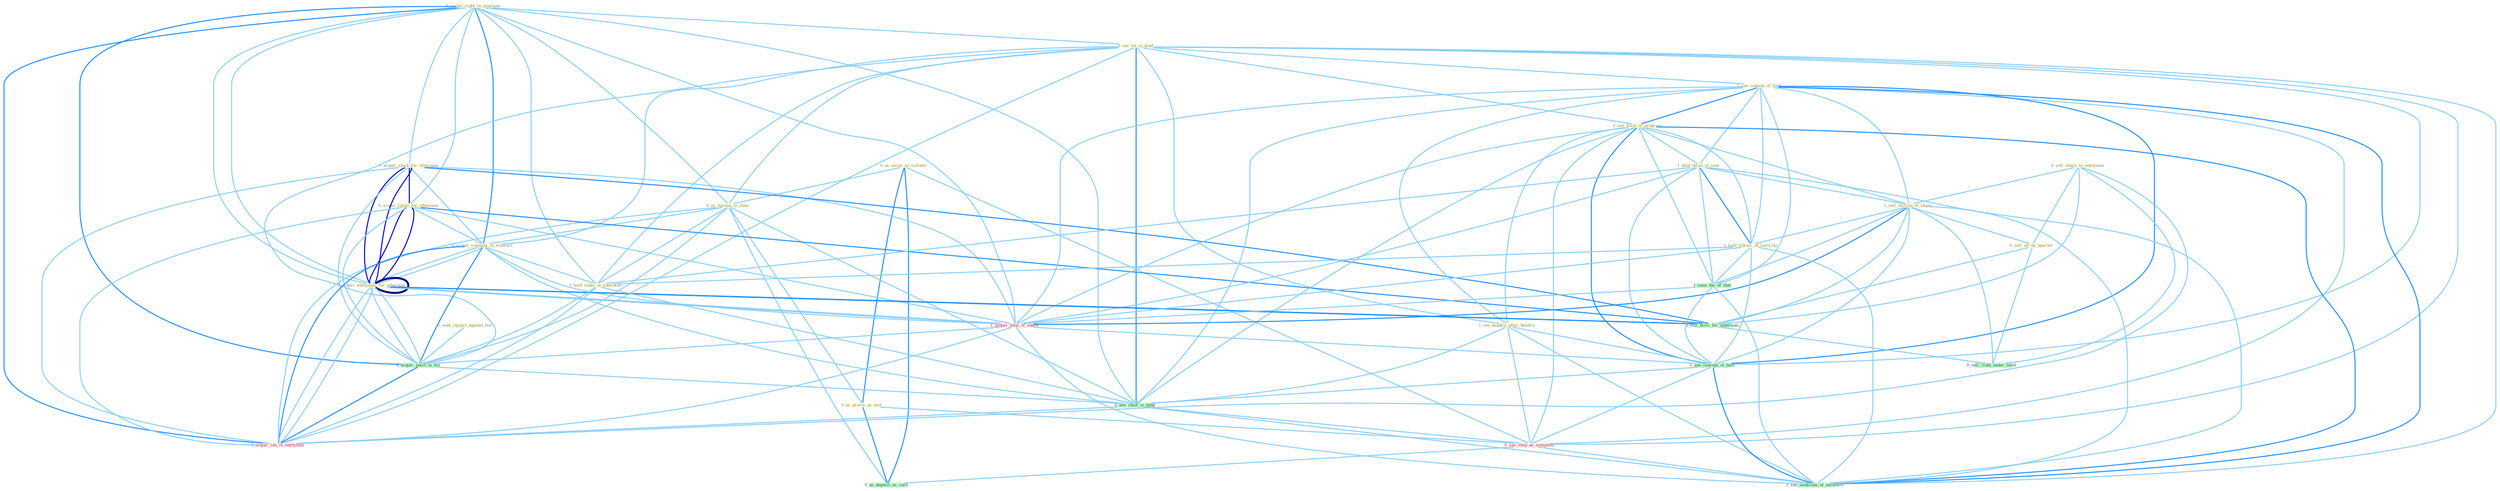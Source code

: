 Graph G{ 
    node
    [shape=polygon,style=filled,width=.5,height=.06,color="#BDFCC9",fixedsize=true,fontsize=4,
    fontcolor="#2f4f4f"];
    {node
    [color="#ffffe0", fontcolor="#8b7d6b"] "0_acquir_right_in_yearnum " "0_see_lot_in_kind " "0_us_secur_as_collater " "0_us_bureau_in_state " "0_us_provis_as_test " "0_acquir_stock_for_othernum " "0_seek_injunct_against_bid " "0_acquir_retail_for_othernum " "1_see_content_of_field " "0_acquir_compani_in_transact " "1_see_flock_of_program " "0_sell_share_to_entitynam " "1_hold_three_of_seat " "0_acquir_entitynam_for_othernum " "1_sell_million_of_share " "1_hold_librari_of_cartridg " "1_hold_stake_in_subsidiari " "1_see_headlin_after_headlin " "0_sell_all_by_quarter "}
{node [color="#fff0f5", fontcolor="#b22222"] "1_acquir_total_of_share " "0_see_shop_as_symptom " "1_acquir_lab_in_entitynam "}
edge [color="#B0E2FF"];

	"0_acquir_right_in_yearnum " -- "0_see_lot_in_kind " [w="1", color="#87cefa" ];
	"0_acquir_right_in_yearnum " -- "0_us_bureau_in_state " [w="1", color="#87cefa" ];
	"0_acquir_right_in_yearnum " -- "0_acquir_stock_for_othernum " [w="1", color="#87cefa" ];
	"0_acquir_right_in_yearnum " -- "0_acquir_retail_for_othernum " [w="1", color="#87cefa" ];
	"0_acquir_right_in_yearnum " -- "0_acquir_compani_in_transact " [w="2", color="#1e90ff" , len=0.8];
	"0_acquir_right_in_yearnum " -- "0_acquir_entitynam_for_othernum " [w="1", color="#87cefa" ];
	"0_acquir_right_in_yearnum " -- "1_hold_stake_in_subsidiari " [w="1", color="#87cefa" ];
	"0_acquir_right_in_yearnum " -- "0_acquir_entitynam_for_othernum " [w="1", color="#87cefa" ];
	"0_acquir_right_in_yearnum " -- "1_acquir_total_of_share " [w="1", color="#87cefa" ];
	"0_acquir_right_in_yearnum " -- "0_acquir_posit_in_bid " [w="2", color="#1e90ff" , len=0.8];
	"0_acquir_right_in_yearnum " -- "0_see_chief_in_futur " [w="1", color="#87cefa" ];
	"0_acquir_right_in_yearnum " -- "1_acquir_lab_in_entitynam " [w="2", color="#1e90ff" , len=0.8];
	"0_see_lot_in_kind " -- "0_us_bureau_in_state " [w="1", color="#87cefa" ];
	"0_see_lot_in_kind " -- "1_see_content_of_field " [w="1", color="#87cefa" ];
	"0_see_lot_in_kind " -- "0_acquir_compani_in_transact " [w="1", color="#87cefa" ];
	"0_see_lot_in_kind " -- "1_see_flock_of_program " [w="1", color="#87cefa" ];
	"0_see_lot_in_kind " -- "1_hold_stake_in_subsidiari " [w="1", color="#87cefa" ];
	"0_see_lot_in_kind " -- "1_see_headlin_after_headlin " [w="1", color="#87cefa" ];
	"0_see_lot_in_kind " -- "0_acquir_posit_in_bid " [w="1", color="#87cefa" ];
	"0_see_lot_in_kind " -- "1_see_concept_of_both " [w="1", color="#87cefa" ];
	"0_see_lot_in_kind " -- "0_see_chief_in_futur " [w="2", color="#1e90ff" , len=0.8];
	"0_see_lot_in_kind " -- "0_see_shop_as_symptom " [w="1", color="#87cefa" ];
	"0_see_lot_in_kind " -- "1_acquir_lab_in_entitynam " [w="1", color="#87cefa" ];
	"0_see_lot_in_kind " -- "1_see_modicum_of_normalci " [w="1", color="#87cefa" ];
	"0_us_secur_as_collater " -- "0_us_bureau_in_state " [w="1", color="#87cefa" ];
	"0_us_secur_as_collater " -- "0_us_provis_as_test " [w="2", color="#1e90ff" , len=0.8];
	"0_us_secur_as_collater " -- "0_see_shop_as_symptom " [w="1", color="#87cefa" ];
	"0_us_secur_as_collater " -- "0_us_deposit_as_cach " [w="2", color="#1e90ff" , len=0.8];
	"0_us_bureau_in_state " -- "0_us_provis_as_test " [w="1", color="#87cefa" ];
	"0_us_bureau_in_state " -- "0_acquir_compani_in_transact " [w="1", color="#87cefa" ];
	"0_us_bureau_in_state " -- "1_hold_stake_in_subsidiari " [w="1", color="#87cefa" ];
	"0_us_bureau_in_state " -- "0_acquir_posit_in_bid " [w="1", color="#87cefa" ];
	"0_us_bureau_in_state " -- "0_see_chief_in_futur " [w="1", color="#87cefa" ];
	"0_us_bureau_in_state " -- "1_acquir_lab_in_entitynam " [w="1", color="#87cefa" ];
	"0_us_bureau_in_state " -- "0_us_deposit_as_cach " [w="1", color="#87cefa" ];
	"0_us_provis_as_test " -- "0_see_shop_as_symptom " [w="1", color="#87cefa" ];
	"0_us_provis_as_test " -- "0_us_deposit_as_cach " [w="2", color="#1e90ff" , len=0.8];
	"0_acquir_stock_for_othernum " -- "0_acquir_retail_for_othernum " [w="3", color="#0000cd" , len=0.6];
	"0_acquir_stock_for_othernum " -- "0_acquir_compani_in_transact " [w="1", color="#87cefa" ];
	"0_acquir_stock_for_othernum " -- "0_acquir_entitynam_for_othernum " [w="3", color="#0000cd" , len=0.6];
	"0_acquir_stock_for_othernum " -- "0_acquir_entitynam_for_othernum " [w="3", color="#0000cd" , len=0.6];
	"0_acquir_stock_for_othernum " -- "0_sell_divis_for_othernum " [w="2", color="#1e90ff" , len=0.8];
	"0_acquir_stock_for_othernum " -- "1_acquir_total_of_share " [w="1", color="#87cefa" ];
	"0_acquir_stock_for_othernum " -- "0_acquir_posit_in_bid " [w="1", color="#87cefa" ];
	"0_acquir_stock_for_othernum " -- "1_acquir_lab_in_entitynam " [w="1", color="#87cefa" ];
	"0_seek_injunct_against_bid " -- "0_acquir_posit_in_bid " [w="1", color="#87cefa" ];
	"0_acquir_retail_for_othernum " -- "0_acquir_compani_in_transact " [w="1", color="#87cefa" ];
	"0_acquir_retail_for_othernum " -- "0_acquir_entitynam_for_othernum " [w="3", color="#0000cd" , len=0.6];
	"0_acquir_retail_for_othernum " -- "0_acquir_entitynam_for_othernum " [w="3", color="#0000cd" , len=0.6];
	"0_acquir_retail_for_othernum " -- "0_sell_divis_for_othernum " [w="2", color="#1e90ff" , len=0.8];
	"0_acquir_retail_for_othernum " -- "1_acquir_total_of_share " [w="1", color="#87cefa" ];
	"0_acquir_retail_for_othernum " -- "0_acquir_posit_in_bid " [w="1", color="#87cefa" ];
	"0_acquir_retail_for_othernum " -- "1_acquir_lab_in_entitynam " [w="1", color="#87cefa" ];
	"1_see_content_of_field " -- "1_see_flock_of_program " [w="2", color="#1e90ff" , len=0.8];
	"1_see_content_of_field " -- "1_hold_three_of_seat " [w="1", color="#87cefa" ];
	"1_see_content_of_field " -- "1_sell_million_of_share " [w="1", color="#87cefa" ];
	"1_see_content_of_field " -- "1_hold_librari_of_cartridg " [w="1", color="#87cefa" ];
	"1_see_content_of_field " -- "1_see_headlin_after_headlin " [w="1", color="#87cefa" ];
	"1_see_content_of_field " -- "1_seen_the_of_that " [w="1", color="#87cefa" ];
	"1_see_content_of_field " -- "1_acquir_total_of_share " [w="1", color="#87cefa" ];
	"1_see_content_of_field " -- "1_see_concept_of_both " [w="2", color="#1e90ff" , len=0.8];
	"1_see_content_of_field " -- "0_see_chief_in_futur " [w="1", color="#87cefa" ];
	"1_see_content_of_field " -- "0_see_shop_as_symptom " [w="1", color="#87cefa" ];
	"1_see_content_of_field " -- "1_see_modicum_of_normalci " [w="2", color="#1e90ff" , len=0.8];
	"0_acquir_compani_in_transact " -- "0_acquir_entitynam_for_othernum " [w="1", color="#87cefa" ];
	"0_acquir_compani_in_transact " -- "1_hold_stake_in_subsidiari " [w="1", color="#87cefa" ];
	"0_acquir_compani_in_transact " -- "0_acquir_entitynam_for_othernum " [w="1", color="#87cefa" ];
	"0_acquir_compani_in_transact " -- "1_acquir_total_of_share " [w="1", color="#87cefa" ];
	"0_acquir_compani_in_transact " -- "0_acquir_posit_in_bid " [w="2", color="#1e90ff" , len=0.8];
	"0_acquir_compani_in_transact " -- "0_see_chief_in_futur " [w="1", color="#87cefa" ];
	"0_acquir_compani_in_transact " -- "1_acquir_lab_in_entitynam " [w="2", color="#1e90ff" , len=0.8];
	"1_see_flock_of_program " -- "1_hold_three_of_seat " [w="1", color="#87cefa" ];
	"1_see_flock_of_program " -- "1_sell_million_of_share " [w="1", color="#87cefa" ];
	"1_see_flock_of_program " -- "1_hold_librari_of_cartridg " [w="1", color="#87cefa" ];
	"1_see_flock_of_program " -- "1_see_headlin_after_headlin " [w="1", color="#87cefa" ];
	"1_see_flock_of_program " -- "1_seen_the_of_that " [w="1", color="#87cefa" ];
	"1_see_flock_of_program " -- "1_acquir_total_of_share " [w="1", color="#87cefa" ];
	"1_see_flock_of_program " -- "1_see_concept_of_both " [w="2", color="#1e90ff" , len=0.8];
	"1_see_flock_of_program " -- "0_see_chief_in_futur " [w="1", color="#87cefa" ];
	"1_see_flock_of_program " -- "0_see_shop_as_symptom " [w="1", color="#87cefa" ];
	"1_see_flock_of_program " -- "1_see_modicum_of_normalci " [w="2", color="#1e90ff" , len=0.8];
	"0_sell_share_to_entitynam " -- "1_sell_million_of_share " [w="1", color="#87cefa" ];
	"0_sell_share_to_entitynam " -- "0_sell_all_by_quarter " [w="1", color="#87cefa" ];
	"0_sell_share_to_entitynam " -- "0_sell_divis_for_othernum " [w="1", color="#87cefa" ];
	"0_sell_share_to_entitynam " -- "0_sell_cloth_under_label " [w="1", color="#87cefa" ];
	"0_sell_share_to_entitynam " -- "1_acquir_lab_in_entitynam " [w="1", color="#87cefa" ];
	"1_hold_three_of_seat " -- "1_sell_million_of_share " [w="1", color="#87cefa" ];
	"1_hold_three_of_seat " -- "1_hold_librari_of_cartridg " [w="2", color="#1e90ff" , len=0.8];
	"1_hold_three_of_seat " -- "1_hold_stake_in_subsidiari " [w="1", color="#87cefa" ];
	"1_hold_three_of_seat " -- "1_seen_the_of_that " [w="1", color="#87cefa" ];
	"1_hold_three_of_seat " -- "1_acquir_total_of_share " [w="1", color="#87cefa" ];
	"1_hold_three_of_seat " -- "1_see_concept_of_both " [w="1", color="#87cefa" ];
	"1_hold_three_of_seat " -- "1_see_modicum_of_normalci " [w="1", color="#87cefa" ];
	"0_acquir_entitynam_for_othernum " -- "0_acquir_entitynam_for_othernum " [w="4", style=bold, color="#000080", len=0.4];
	"0_acquir_entitynam_for_othernum " -- "0_sell_divis_for_othernum " [w="2", color="#1e90ff" , len=0.8];
	"0_acquir_entitynam_for_othernum " -- "1_acquir_total_of_share " [w="1", color="#87cefa" ];
	"0_acquir_entitynam_for_othernum " -- "0_acquir_posit_in_bid " [w="1", color="#87cefa" ];
	"0_acquir_entitynam_for_othernum " -- "1_acquir_lab_in_entitynam " [w="1", color="#87cefa" ];
	"1_sell_million_of_share " -- "1_hold_librari_of_cartridg " [w="1", color="#87cefa" ];
	"1_sell_million_of_share " -- "0_sell_all_by_quarter " [w="1", color="#87cefa" ];
	"1_sell_million_of_share " -- "1_seen_the_of_that " [w="1", color="#87cefa" ];
	"1_sell_million_of_share " -- "0_sell_divis_for_othernum " [w="1", color="#87cefa" ];
	"1_sell_million_of_share " -- "1_acquir_total_of_share " [w="2", color="#1e90ff" , len=0.8];
	"1_sell_million_of_share " -- "0_sell_cloth_under_label " [w="1", color="#87cefa" ];
	"1_sell_million_of_share " -- "1_see_concept_of_both " [w="1", color="#87cefa" ];
	"1_sell_million_of_share " -- "1_see_modicum_of_normalci " [w="1", color="#87cefa" ];
	"1_hold_librari_of_cartridg " -- "1_hold_stake_in_subsidiari " [w="1", color="#87cefa" ];
	"1_hold_librari_of_cartridg " -- "1_seen_the_of_that " [w="1", color="#87cefa" ];
	"1_hold_librari_of_cartridg " -- "1_acquir_total_of_share " [w="1", color="#87cefa" ];
	"1_hold_librari_of_cartridg " -- "1_see_concept_of_both " [w="1", color="#87cefa" ];
	"1_hold_librari_of_cartridg " -- "1_see_modicum_of_normalci " [w="1", color="#87cefa" ];
	"1_hold_stake_in_subsidiari " -- "0_acquir_posit_in_bid " [w="1", color="#87cefa" ];
	"1_hold_stake_in_subsidiari " -- "0_see_chief_in_futur " [w="1", color="#87cefa" ];
	"1_hold_stake_in_subsidiari " -- "1_acquir_lab_in_entitynam " [w="1", color="#87cefa" ];
	"1_see_headlin_after_headlin " -- "1_see_concept_of_both " [w="1", color="#87cefa" ];
	"1_see_headlin_after_headlin " -- "0_see_chief_in_futur " [w="1", color="#87cefa" ];
	"1_see_headlin_after_headlin " -- "0_see_shop_as_symptom " [w="1", color="#87cefa" ];
	"1_see_headlin_after_headlin " -- "1_see_modicum_of_normalci " [w="1", color="#87cefa" ];
	"0_sell_all_by_quarter " -- "0_sell_divis_for_othernum " [w="1", color="#87cefa" ];
	"0_sell_all_by_quarter " -- "0_sell_cloth_under_label " [w="1", color="#87cefa" ];
	"0_acquir_entitynam_for_othernum " -- "0_sell_divis_for_othernum " [w="2", color="#1e90ff" , len=0.8];
	"0_acquir_entitynam_for_othernum " -- "1_acquir_total_of_share " [w="1", color="#87cefa" ];
	"0_acquir_entitynam_for_othernum " -- "0_acquir_posit_in_bid " [w="1", color="#87cefa" ];
	"0_acquir_entitynam_for_othernum " -- "1_acquir_lab_in_entitynam " [w="1", color="#87cefa" ];
	"1_seen_the_of_that " -- "1_acquir_total_of_share " [w="1", color="#87cefa" ];
	"1_seen_the_of_that " -- "1_see_concept_of_both " [w="1", color="#87cefa" ];
	"1_seen_the_of_that " -- "1_see_modicum_of_normalci " [w="1", color="#87cefa" ];
	"0_sell_divis_for_othernum " -- "0_sell_cloth_under_label " [w="1", color="#87cefa" ];
	"1_acquir_total_of_share " -- "0_acquir_posit_in_bid " [w="1", color="#87cefa" ];
	"1_acquir_total_of_share " -- "1_see_concept_of_both " [w="1", color="#87cefa" ];
	"1_acquir_total_of_share " -- "1_acquir_lab_in_entitynam " [w="1", color="#87cefa" ];
	"1_acquir_total_of_share " -- "1_see_modicum_of_normalci " [w="1", color="#87cefa" ];
	"0_acquir_posit_in_bid " -- "0_see_chief_in_futur " [w="1", color="#87cefa" ];
	"0_acquir_posit_in_bid " -- "1_acquir_lab_in_entitynam " [w="2", color="#1e90ff" , len=0.8];
	"1_see_concept_of_both " -- "0_see_chief_in_futur " [w="1", color="#87cefa" ];
	"1_see_concept_of_both " -- "0_see_shop_as_symptom " [w="1", color="#87cefa" ];
	"1_see_concept_of_both " -- "1_see_modicum_of_normalci " [w="2", color="#1e90ff" , len=0.8];
	"0_see_chief_in_futur " -- "0_see_shop_as_symptom " [w="1", color="#87cefa" ];
	"0_see_chief_in_futur " -- "1_acquir_lab_in_entitynam " [w="1", color="#87cefa" ];
	"0_see_chief_in_futur " -- "1_see_modicum_of_normalci " [w="1", color="#87cefa" ];
	"0_see_shop_as_symptom " -- "0_us_deposit_as_cach " [w="1", color="#87cefa" ];
	"0_see_shop_as_symptom " -- "1_see_modicum_of_normalci " [w="1", color="#87cefa" ];
}